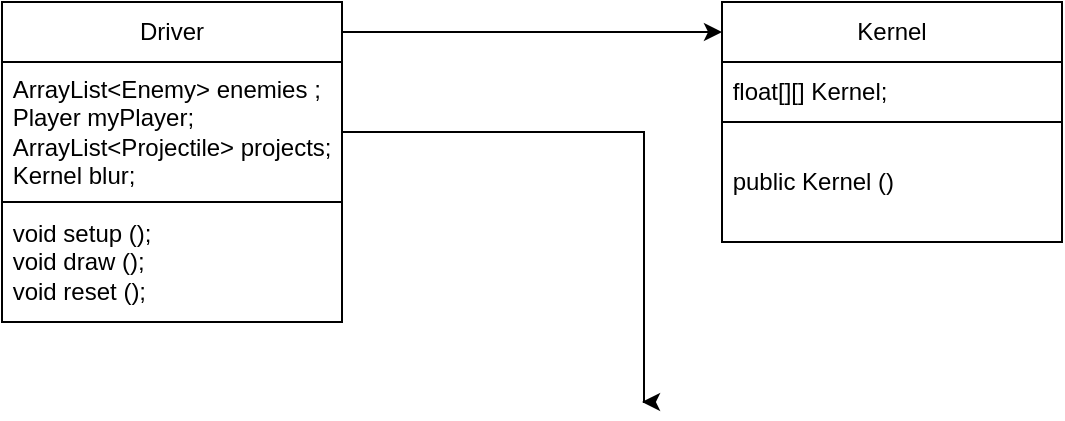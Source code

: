 <mxfile version="21.3.2" type="github">
  <diagram name="Page-1" id="e7e014a7-5840-1c2e-5031-d8a46d1fe8dd">
    <mxGraphModel dx="1221" dy="743" grid="1" gridSize="10" guides="1" tooltips="1" connect="1" arrows="1" fold="1" page="1" pageScale="1" pageWidth="1169" pageHeight="826" background="none" math="0" shadow="0">
      <root>
        <mxCell id="0" />
        <mxCell id="1" parent="0" />
        <mxCell id="Bj3Egmkld3hF2YVUXplE-45" style="edgeStyle=orthogonalEdgeStyle;rounded=0;orthogonalLoop=1;jettySize=auto;html=1;" edge="1" parent="1" source="Bj3Egmkld3hF2YVUXplE-41">
          <mxGeometry relative="1" as="geometry">
            <mxPoint x="440" y="135" as="targetPoint" />
          </mxGeometry>
        </mxCell>
        <mxCell id="Bj3Egmkld3hF2YVUXplE-41" value="Driver" style="rounded=0;whiteSpace=wrap;html=1;" vertex="1" parent="1">
          <mxGeometry x="80" y="120" width="170" height="30" as="geometry" />
        </mxCell>
        <mxCell id="Bj3Egmkld3hF2YVUXplE-46" style="edgeStyle=orthogonalEdgeStyle;rounded=0;orthogonalLoop=1;jettySize=auto;html=1;exitX=1;exitY=0.5;exitDx=0;exitDy=0;" edge="1" parent="1" source="Bj3Egmkld3hF2YVUXplE-42">
          <mxGeometry relative="1" as="geometry">
            <mxPoint x="400" y="320" as="targetPoint" />
            <Array as="points">
              <mxPoint x="401" y="185" />
            </Array>
          </mxGeometry>
        </mxCell>
        <mxCell id="Bj3Egmkld3hF2YVUXplE-42" value="&amp;nbsp;ArrayList&amp;lt;Enemy&amp;gt; enemies ;&amp;nbsp;&lt;br&gt;&amp;nbsp;Player myPlayer;&amp;nbsp;&lt;br&gt;&amp;nbsp;ArrayList&amp;lt;Projectile&amp;gt; projects;&lt;br&gt;&amp;nbsp;Kernel blur;&amp;nbsp;&amp;nbsp;" style="rounded=0;whiteSpace=wrap;html=1;align=left;" vertex="1" parent="1">
          <mxGeometry x="80" y="150" width="170" height="70" as="geometry" />
        </mxCell>
        <mxCell id="Bj3Egmkld3hF2YVUXplE-44" value="&amp;nbsp;void setup ();&amp;nbsp;&lt;br&gt;&amp;nbsp;void draw ();&amp;nbsp;&lt;br&gt;&amp;nbsp;void reset ();&amp;nbsp;" style="rounded=0;whiteSpace=wrap;html=1;align=left;" vertex="1" parent="1">
          <mxGeometry x="80" y="220" width="170" height="60" as="geometry" />
        </mxCell>
        <mxCell id="Bj3Egmkld3hF2YVUXplE-48" value="Kernel" style="rounded=0;whiteSpace=wrap;html=1;" vertex="1" parent="1">
          <mxGeometry x="440" y="120" width="170" height="30" as="geometry" />
        </mxCell>
        <mxCell id="Bj3Egmkld3hF2YVUXplE-49" value="&amp;nbsp;float[][] Kernel;" style="rounded=0;whiteSpace=wrap;html=1;align=left;" vertex="1" parent="1">
          <mxGeometry x="440" y="150" width="170" height="30" as="geometry" />
        </mxCell>
        <mxCell id="Bj3Egmkld3hF2YVUXplE-50" value="&amp;nbsp;public Kernel ()&amp;nbsp;" style="rounded=0;whiteSpace=wrap;html=1;align=left;" vertex="1" parent="1">
          <mxGeometry x="440" y="180" width="170" height="60" as="geometry" />
        </mxCell>
      </root>
    </mxGraphModel>
  </diagram>
</mxfile>
